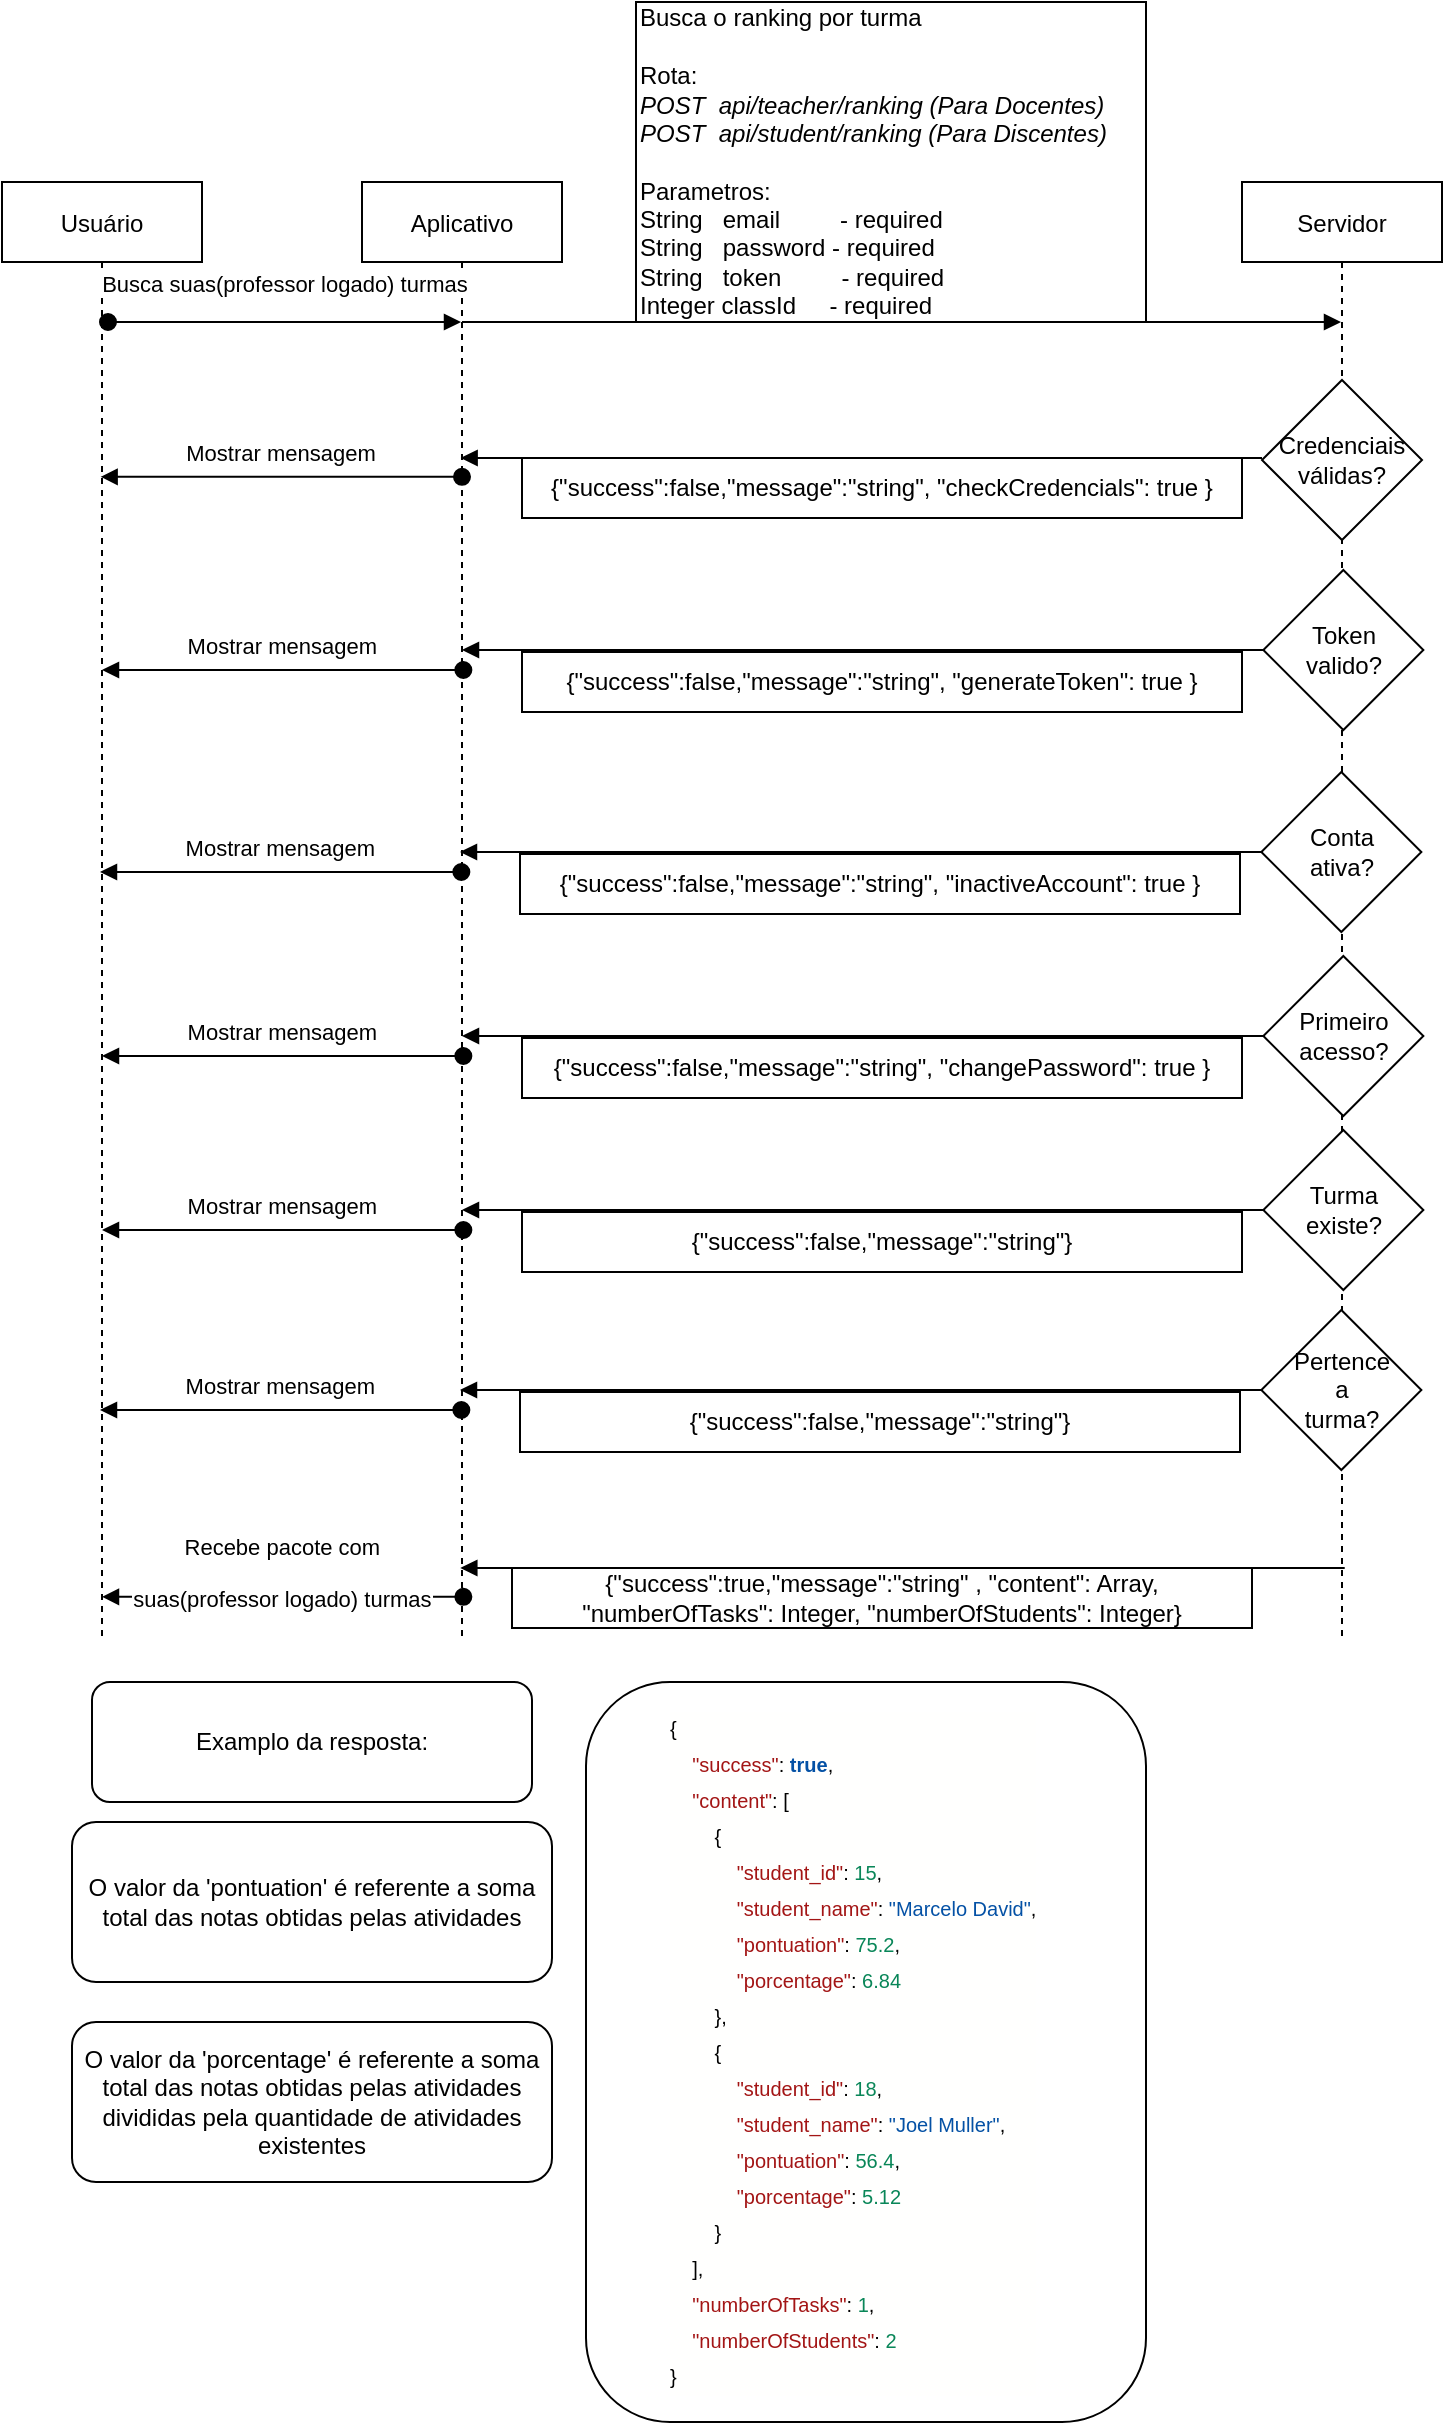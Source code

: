 <mxfile version="20.5.1" type="device"><diagram id="kgpKYQtTHZ0yAKxKKP6v" name="Page-1"><mxGraphModel dx="862" dy="456" grid="1" gridSize="10" guides="1" tooltips="1" connect="1" arrows="1" fold="1" page="1" pageScale="1" pageWidth="850" pageHeight="1100" math="0" shadow="0"><root><mxCell id="0"/><mxCell id="1" parent="0"/><mxCell id="3nuBFxr9cyL0pnOWT2aG-1" value="Aplicativo" style="shape=umlLifeline;perimeter=lifelinePerimeter;container=1;collapsible=0;recursiveResize=0;rounded=0;shadow=0;strokeWidth=1;" parent="1" vertex="1"><mxGeometry x="245" y="110" width="100" height="730" as="geometry"/></mxCell><mxCell id="pUs6Sb829u2Rozb_Bb8s-18" value="Mostrar mensagem&#xA;" style="verticalAlign=bottom;startArrow=oval;endArrow=block;startSize=8;shadow=0;strokeWidth=1;exitX=0.53;exitY=0.24;exitDx=0;exitDy=0;exitPerimeter=0;" parent="3nuBFxr9cyL0pnOWT2aG-1" edge="1"><mxGeometry y="10" relative="1" as="geometry"><mxPoint x="50.68" y="244.0" as="sourcePoint"/><mxPoint x="-129.996" y="244.0" as="targetPoint"/><mxPoint as="offset"/></mxGeometry></mxCell><mxCell id="3nuBFxr9cyL0pnOWT2aG-5" value="Servidor" style="shape=umlLifeline;perimeter=lifelinePerimeter;container=1;collapsible=0;recursiveResize=0;rounded=0;shadow=0;strokeWidth=1;" parent="1" vertex="1"><mxGeometry x="685" y="110" width="100" height="730" as="geometry"/></mxCell><mxCell id="pUs6Sb829u2Rozb_Bb8s-23" value="Mostrar mensagem&#xA;" style="verticalAlign=bottom;startArrow=oval;endArrow=block;startSize=8;shadow=0;strokeWidth=1;exitX=0.53;exitY=0.24;exitDx=0;exitDy=0;exitPerimeter=0;" parent="3nuBFxr9cyL0pnOWT2aG-5" edge="1"><mxGeometry y="10" relative="1" as="geometry"><mxPoint x="-389.32" y="437" as="sourcePoint"/><mxPoint x="-569.996" y="437" as="targetPoint"/><mxPoint as="offset"/></mxGeometry></mxCell><mxCell id="pUs6Sb829u2Rozb_Bb8s-24" value="&lt;div&gt;Primeiro&lt;/div&gt;&lt;div&gt;acesso?&lt;br&gt;&lt;/div&gt;" style="rhombus;whiteSpace=wrap;html=1;" parent="3nuBFxr9cyL0pnOWT2aG-5" vertex="1"><mxGeometry x="10.68" y="387" width="80" height="80" as="geometry"/></mxCell><mxCell id="pUs6Sb829u2Rozb_Bb8s-25" value="" style="verticalAlign=bottom;endArrow=block;shadow=0;strokeWidth=1;" parent="3nuBFxr9cyL0pnOWT2aG-5" edge="1"><mxGeometry relative="1" as="geometry"><mxPoint x="10.68" y="427" as="sourcePoint"/><mxPoint x="-389.996" y="427" as="targetPoint"/></mxGeometry></mxCell><mxCell id="pUs6Sb829u2Rozb_Bb8s-26" value="&lt;div align=&quot;center&quot;&gt;{&quot;success&quot;:false,&quot;message&quot;:&quot;string&quot;, &quot;changePassword&quot;: true }&lt;/div&gt;" style="rounded=0;whiteSpace=wrap;html=1;align=center;" parent="3nuBFxr9cyL0pnOWT2aG-5" vertex="1"><mxGeometry x="-360" y="428" width="360" height="30" as="geometry"/></mxCell><mxCell id="AwyXsEMvwIgaarqdo_h4-5" value="Mostrar mensagem&#xA;" style="verticalAlign=bottom;startArrow=oval;endArrow=block;startSize=8;shadow=0;strokeWidth=1;exitX=0.53;exitY=0.24;exitDx=0;exitDy=0;exitPerimeter=0;" edge="1" parent="3nuBFxr9cyL0pnOWT2aG-5"><mxGeometry y="10" relative="1" as="geometry"><mxPoint x="-389.32" y="524" as="sourcePoint"/><mxPoint x="-569.996" y="524" as="targetPoint"/><mxPoint as="offset"/></mxGeometry></mxCell><mxCell id="AwyXsEMvwIgaarqdo_h4-6" value="&lt;div&gt;Turma&lt;/div&gt;&lt;div&gt;existe?&lt;br&gt;&lt;/div&gt;" style="rhombus;whiteSpace=wrap;html=1;" vertex="1" parent="3nuBFxr9cyL0pnOWT2aG-5"><mxGeometry x="10.68" y="474" width="80" height="80" as="geometry"/></mxCell><mxCell id="AwyXsEMvwIgaarqdo_h4-7" value="" style="verticalAlign=bottom;endArrow=block;shadow=0;strokeWidth=1;" edge="1" parent="3nuBFxr9cyL0pnOWT2aG-5"><mxGeometry relative="1" as="geometry"><mxPoint x="10.68" y="514" as="sourcePoint"/><mxPoint x="-389.996" y="514" as="targetPoint"/></mxGeometry></mxCell><mxCell id="AwyXsEMvwIgaarqdo_h4-8" value="&lt;div align=&quot;center&quot;&gt;{&quot;success&quot;:false,&quot;message&quot;:&quot;string&quot;}&lt;/div&gt;" style="rounded=0;whiteSpace=wrap;html=1;align=center;" vertex="1" parent="3nuBFxr9cyL0pnOWT2aG-5"><mxGeometry x="-360" y="515" width="360" height="30" as="geometry"/></mxCell><mxCell id="pUs6Sb829u2Rozb_Bb8s-1" value="Usuário" style="shape=umlLifeline;perimeter=lifelinePerimeter;container=1;collapsible=0;recursiveResize=0;rounded=0;shadow=0;strokeWidth=1;" parent="1" vertex="1"><mxGeometry x="65" y="110" width="100" height="730" as="geometry"/></mxCell><mxCell id="3nuBFxr9cyL0pnOWT2aG-3" value="Busca suas(professor logado) turmas" style="verticalAlign=bottom;startArrow=oval;endArrow=block;startSize=8;shadow=0;strokeWidth=1;exitX=0.53;exitY=0.24;exitDx=0;exitDy=0;exitPerimeter=0;" parent="1" edge="1"><mxGeometry y="10" relative="1" as="geometry"><mxPoint x="118" y="180" as="sourcePoint"/><mxPoint x="294.5" y="180" as="targetPoint"/><mxPoint as="offset"/></mxGeometry></mxCell><mxCell id="pUs6Sb829u2Rozb_Bb8s-5" value="" style="verticalAlign=bottom;endArrow=block;shadow=0;strokeWidth=1;" parent="1" target="3nuBFxr9cyL0pnOWT2aG-5" edge="1"><mxGeometry relative="1" as="geometry"><mxPoint x="295" y="180.0" as="sourcePoint"/><mxPoint x="725" y="180.0" as="targetPoint"/></mxGeometry></mxCell><mxCell id="pUs6Sb829u2Rozb_Bb8s-6" value="&lt;div align=&quot;left&quot;&gt;Busca o ranking por turma&lt;br&gt;&lt;/div&gt;&lt;div align=&quot;left&quot;&gt;&lt;br&gt;&lt;/div&gt;&lt;div align=&quot;left&quot;&gt;Rota: &lt;br&gt;&lt;/div&gt;&lt;div align=&quot;left&quot;&gt;&lt;i&gt;POST&amp;nbsp; api/teacher/ranking (Para Docentes)&lt;/i&gt;&lt;/div&gt;&lt;div align=&quot;left&quot;&gt;&lt;i&gt;POST&amp;nbsp; api/student/ranking (Para Discentes)&lt;/i&gt;&lt;span style=&quot;color: rgb(33, 33, 33); font-family: Inter, OpenSans, Helvetica, Arial, sans-serif; font-size: 12px; font-style: normal; font-variant-ligatures: normal; font-variant-caps: normal; font-weight: 400; letter-spacing: normal; text-align: left; text-indent: 0px; text-transform: none; word-spacing: 0px; -webkit-text-stroke-width: 0px; background-color: rgb(255, 255, 255); text-decoration-thickness: initial; text-decoration-style: initial; text-decoration-color: initial; display: inline !important; float: none;&quot;&gt;&lt;/span&gt;&lt;/div&gt;&lt;div align=&quot;left&quot;&gt;&lt;br&gt;&lt;/div&gt;&lt;div align=&quot;left&quot;&gt;Parametros: &lt;br&gt;&lt;/div&gt;&lt;div align=&quot;left&quot;&gt;String&amp;nbsp;&amp;nbsp; email &amp;nbsp; &amp;nbsp; &amp;nbsp; &amp;nbsp; &lt;span style=&quot;&quot;&gt;&#9;&lt;/span&gt;- required&lt;br&gt;&lt;/div&gt;&lt;div align=&quot;left&quot;&gt;String&amp;nbsp;&amp;nbsp; password - required&lt;br&gt;&lt;/div&gt;&lt;div&gt;String&amp;nbsp;&amp;nbsp; token &lt;span style=&quot;&quot;&gt;&#9;&lt;/span&gt;&amp;nbsp;&amp;nbsp;&amp;nbsp;&amp;nbsp; &amp;nbsp;&amp;nbsp; - required&lt;/div&gt;&lt;div&gt;Integer classId&amp;nbsp;&amp;nbsp;&amp;nbsp;&amp;nbsp; - required&lt;br&gt;&lt;/div&gt;" style="rounded=0;whiteSpace=wrap;html=1;align=left;" parent="1" vertex="1"><mxGeometry x="382" y="20" width="255" height="160" as="geometry"/></mxCell><mxCell id="pUs6Sb829u2Rozb_Bb8s-11" value="&lt;div&gt;Credenciais&lt;/div&gt;&lt;div&gt;válidas?&lt;br&gt;&lt;/div&gt;" style="rhombus;whiteSpace=wrap;html=1;" parent="1" vertex="1"><mxGeometry x="695" y="209" width="80" height="80" as="geometry"/></mxCell><mxCell id="pUs6Sb829u2Rozb_Bb8s-12" value="" style="verticalAlign=bottom;endArrow=block;shadow=0;strokeWidth=1;" parent="1" edge="1"><mxGeometry relative="1" as="geometry"><mxPoint x="695" y="248" as="sourcePoint"/><mxPoint x="294.324" y="248" as="targetPoint"/></mxGeometry></mxCell><mxCell id="pUs6Sb829u2Rozb_Bb8s-13" value="&lt;div&gt;Token &lt;br&gt;&lt;/div&gt;&lt;div&gt;valido?&lt;/div&gt;" style="rhombus;whiteSpace=wrap;html=1;" parent="1" vertex="1"><mxGeometry x="695.68" y="304" width="80" height="80" as="geometry"/></mxCell><mxCell id="pUs6Sb829u2Rozb_Bb8s-14" value="" style="verticalAlign=bottom;endArrow=block;shadow=0;strokeWidth=1;" parent="1" edge="1"><mxGeometry relative="1" as="geometry"><mxPoint x="695.68" y="344" as="sourcePoint"/><mxPoint x="295.004" y="344" as="targetPoint"/></mxGeometry></mxCell><mxCell id="pUs6Sb829u2Rozb_Bb8s-15" value="&lt;div align=&quot;center&quot;&gt;{&quot;success&quot;:false,&quot;message&quot;:&quot;string&quot;, &quot;checkCredencials&quot;: true }&lt;/div&gt;" style="rounded=0;whiteSpace=wrap;html=1;align=center;" parent="1" vertex="1"><mxGeometry x="325" y="248" width="360" height="30" as="geometry"/></mxCell><mxCell id="pUs6Sb829u2Rozb_Bb8s-16" value="&lt;div align=&quot;center&quot;&gt;{&quot;success&quot;:true,&quot;message&quot;:&quot;string&quot; , &quot;content&quot;: Array, &quot;numberOfTasks&quot;: Integer, &quot;numberOfStudents&quot;: Integer}&lt;/div&gt;" style="rounded=0;whiteSpace=wrap;html=1;align=center;" parent="1" vertex="1"><mxGeometry x="320" y="803" width="370" height="30" as="geometry"/></mxCell><mxCell id="pUs6Sb829u2Rozb_Bb8s-17" value="Mostrar mensagem&#xA;" style="verticalAlign=bottom;startArrow=oval;endArrow=block;startSize=8;shadow=0;strokeWidth=1;exitX=0.53;exitY=0.24;exitDx=0;exitDy=0;exitPerimeter=0;" parent="1" edge="1"><mxGeometry y="10" relative="1" as="geometry"><mxPoint x="295" y="257.41" as="sourcePoint"/><mxPoint x="114.324" y="257.41" as="targetPoint"/><mxPoint as="offset"/></mxGeometry></mxCell><mxCell id="pUs6Sb829u2Rozb_Bb8s-19" value="" style="verticalAlign=bottom;endArrow=block;shadow=0;strokeWidth=1;" parent="1" edge="1"><mxGeometry relative="1" as="geometry"><mxPoint x="736.36" y="803" as="sourcePoint"/><mxPoint x="294.167" y="803" as="targetPoint"/></mxGeometry></mxCell><mxCell id="pUs6Sb829u2Rozb_Bb8s-20" value="&lt;div align=&quot;center&quot;&gt;{&quot;success&quot;:false,&quot;message&quot;:&quot;string&quot;, &quot;generateToken&quot;: true }&lt;/div&gt;" style="rounded=0;whiteSpace=wrap;html=1;align=center;" parent="1" vertex="1"><mxGeometry x="325" y="345" width="360" height="30" as="geometry"/></mxCell><mxCell id="pUs6Sb829u2Rozb_Bb8s-22" value="Recebe pacote com &#xA;&#xA;suas(professor logado) turmas" style="verticalAlign=bottom;startArrow=oval;endArrow=block;startSize=8;shadow=0;strokeWidth=1;exitX=0.53;exitY=0.24;exitDx=0;exitDy=0;exitPerimeter=0;" parent="1" edge="1"><mxGeometry y="10" relative="1" as="geometry"><mxPoint x="295.68" y="817.41" as="sourcePoint"/><mxPoint x="115.004" y="817.41" as="targetPoint"/><mxPoint as="offset"/></mxGeometry></mxCell><mxCell id="I8FqLnCaYAYajYZY-LLj-1" value="Mostrar mensagem&#xA;" style="verticalAlign=bottom;startArrow=oval;endArrow=block;startSize=8;shadow=0;strokeWidth=1;exitX=0.53;exitY=0.24;exitDx=0;exitDy=0;exitPerimeter=0;" parent="1" edge="1"><mxGeometry y="10" relative="1" as="geometry"><mxPoint x="294.68" y="455" as="sourcePoint"/><mxPoint x="114.004" y="455" as="targetPoint"/><mxPoint as="offset"/></mxGeometry></mxCell><mxCell id="I8FqLnCaYAYajYZY-LLj-2" value="&lt;div&gt;Conta &lt;br&gt;&lt;/div&gt;&lt;div&gt;ativa?&lt;/div&gt;" style="rhombus;whiteSpace=wrap;html=1;" parent="1" vertex="1"><mxGeometry x="694.68" y="405" width="80" height="80" as="geometry"/></mxCell><mxCell id="I8FqLnCaYAYajYZY-LLj-3" value="" style="verticalAlign=bottom;endArrow=block;shadow=0;strokeWidth=1;" parent="1" edge="1"><mxGeometry relative="1" as="geometry"><mxPoint x="694.68" y="445" as="sourcePoint"/><mxPoint x="294.004" y="445" as="targetPoint"/></mxGeometry></mxCell><mxCell id="I8FqLnCaYAYajYZY-LLj-4" value="&lt;div align=&quot;center&quot;&gt;{&quot;success&quot;:false,&quot;message&quot;:&quot;string&quot;, &quot;inactiveAccount&quot;: true }&lt;/div&gt;" style="rounded=0;whiteSpace=wrap;html=1;align=center;" parent="1" vertex="1"><mxGeometry x="324" y="446" width="360" height="30" as="geometry"/></mxCell><mxCell id="AwyXsEMvwIgaarqdo_h4-1" value="Mostrar mensagem&#xA;" style="verticalAlign=bottom;startArrow=oval;endArrow=block;startSize=8;shadow=0;strokeWidth=1;exitX=0.53;exitY=0.24;exitDx=0;exitDy=0;exitPerimeter=0;" edge="1" parent="1"><mxGeometry y="10" relative="1" as="geometry"><mxPoint x="294.68" y="724" as="sourcePoint"/><mxPoint x="114.004" y="724" as="targetPoint"/><mxPoint as="offset"/></mxGeometry></mxCell><mxCell id="AwyXsEMvwIgaarqdo_h4-2" value="&lt;div&gt;Pertence&lt;/div&gt;&lt;div&gt;a&lt;/div&gt;&lt;div&gt;turma?&lt;br&gt;&lt;/div&gt;" style="rhombus;whiteSpace=wrap;html=1;" vertex="1" parent="1"><mxGeometry x="694.68" y="674" width="80" height="80" as="geometry"/></mxCell><mxCell id="AwyXsEMvwIgaarqdo_h4-3" value="" style="verticalAlign=bottom;endArrow=block;shadow=0;strokeWidth=1;" edge="1" parent="1"><mxGeometry relative="1" as="geometry"><mxPoint x="694.68" y="714" as="sourcePoint"/><mxPoint x="294.004" y="714" as="targetPoint"/></mxGeometry></mxCell><mxCell id="AwyXsEMvwIgaarqdo_h4-4" value="&lt;div align=&quot;center&quot;&gt;{&quot;success&quot;:false,&quot;message&quot;:&quot;string&quot;}&lt;/div&gt;" style="rounded=0;whiteSpace=wrap;html=1;align=center;" vertex="1" parent="1"><mxGeometry x="324" y="715" width="360" height="30" as="geometry"/></mxCell><mxCell id="AwyXsEMvwIgaarqdo_h4-9" value="&lt;blockquote style=&quot;font-size: 10px;&quot;&gt;&lt;div style=&quot;color: rgb(0, 0, 0); background-color: rgb(255, 255, 254); font-weight: normal; line-height: 18px;&quot;&gt;&lt;div&gt;&lt;font style=&quot;font-size: 10px;&quot;&gt;&lt;span style=&quot;color: #000000;&quot;&gt;{&lt;/span&gt;&lt;/font&gt;&lt;/div&gt;&lt;div&gt;&lt;font style=&quot;font-size: 10px;&quot;&gt;&lt;span style=&quot;color: #000000;&quot;&gt;&amp;nbsp;&amp;nbsp;&amp;nbsp;&amp;nbsp;&lt;/span&gt;&lt;span style=&quot;color: #a31515;&quot;&gt;&quot;success&quot;&lt;/span&gt;&lt;span style=&quot;color: #000000;&quot;&gt;:&amp;nbsp;&lt;/span&gt;&lt;span style=&quot;color: #0451a5;font-weight: bold;&quot;&gt;true&lt;/span&gt;&lt;span style=&quot;color: #000000;&quot;&gt;,&lt;/span&gt;&lt;/font&gt;&lt;/div&gt;&lt;div&gt;&lt;font style=&quot;font-size: 10px;&quot;&gt;&lt;span style=&quot;color: #000000;&quot;&gt;&amp;nbsp;&amp;nbsp;&amp;nbsp;&amp;nbsp;&lt;/span&gt;&lt;span style=&quot;color: #a31515;&quot;&gt;&quot;content&quot;&lt;/span&gt;&lt;span style=&quot;color: #000000;&quot;&gt;:&amp;nbsp;[&lt;/span&gt;&lt;/font&gt;&lt;/div&gt;&lt;div&gt;&lt;font style=&quot;font-size: 10px;&quot;&gt;&lt;span style=&quot;color: #000000;&quot;&gt;&amp;nbsp;&amp;nbsp;&amp;nbsp;&amp;nbsp;&amp;nbsp;&amp;nbsp;&amp;nbsp;&amp;nbsp;{&lt;/span&gt;&lt;/font&gt;&lt;/div&gt;&lt;div&gt;&lt;font style=&quot;font-size: 10px;&quot;&gt;&lt;span style=&quot;color: #000000;&quot;&gt;&amp;nbsp;&amp;nbsp;&amp;nbsp;&amp;nbsp;&amp;nbsp;&amp;nbsp;&amp;nbsp;&amp;nbsp;&amp;nbsp;&amp;nbsp;&amp;nbsp;&amp;nbsp;&lt;/span&gt;&lt;span style=&quot;color: #a31515;&quot;&gt;&quot;student_id&quot;&lt;/span&gt;&lt;span style=&quot;color: #000000;&quot;&gt;:&amp;nbsp;&lt;/span&gt;&lt;span style=&quot;color: #098658;&quot;&gt;15&lt;/span&gt;&lt;span style=&quot;color: #000000;&quot;&gt;,&lt;/span&gt;&lt;/font&gt;&lt;/div&gt;&lt;div&gt;&lt;font style=&quot;font-size: 10px;&quot;&gt;&lt;span style=&quot;color: #000000;&quot;&gt;&amp;nbsp;&amp;nbsp;&amp;nbsp;&amp;nbsp;&amp;nbsp;&amp;nbsp;&amp;nbsp;&amp;nbsp;&amp;nbsp;&amp;nbsp;&amp;nbsp;&amp;nbsp;&lt;/span&gt;&lt;span style=&quot;color: #a31515;&quot;&gt;&quot;student_name&quot;&lt;/span&gt;&lt;span style=&quot;color: #000000;&quot;&gt;:&amp;nbsp;&lt;/span&gt;&lt;span style=&quot;color: #0451a5;&quot;&gt;&quot;Marcelo&amp;nbsp;David&quot;&lt;/span&gt;&lt;span style=&quot;color: #000000;&quot;&gt;,&lt;/span&gt;&lt;/font&gt;&lt;/div&gt;&lt;div&gt;&lt;font style=&quot;font-size: 10px;&quot;&gt;&lt;span style=&quot;color: #000000;&quot;&gt;&amp;nbsp;&amp;nbsp;&amp;nbsp;&amp;nbsp;&amp;nbsp;&amp;nbsp;&amp;nbsp;&amp;nbsp;&amp;nbsp;&amp;nbsp;&amp;nbsp;&amp;nbsp;&lt;/span&gt;&lt;span style=&quot;color: #a31515;&quot;&gt;&quot;pontuation&quot;&lt;/span&gt;&lt;span style=&quot;color: #000000;&quot;&gt;: &lt;/span&gt;&lt;span style=&quot;color: #098658;&quot;&gt;75.2&lt;/span&gt;&lt;span style=&quot;color: #000000;&quot;&gt;,&lt;/span&gt;&lt;span style=&quot;color: #000000;&quot;&gt;&lt;/span&gt;&lt;span style=&quot;color: #000000;&quot;&gt;&lt;/span&gt;&lt;/font&gt;&lt;/div&gt;&lt;div&gt;&lt;font style=&quot;font-size: 10px;&quot;&gt;&lt;span style=&quot;color: #000000;&quot;&gt;&amp;nbsp;&amp;nbsp;&amp;nbsp;&amp;nbsp;&amp;nbsp;&amp;nbsp;&amp;nbsp;&amp;nbsp;&amp;nbsp;&amp;nbsp;&amp;nbsp;&amp;nbsp;&lt;/span&gt;&lt;span style=&quot;color: #a31515;&quot;&gt;&quot;porcentage&quot;&lt;/span&gt;&lt;span style=&quot;color: #000000;&quot;&gt;: &lt;/span&gt;&lt;span style=&quot;color: #098658;&quot;&gt;6.84&lt;/span&gt;&lt;/font&gt;&lt;/div&gt;&lt;div&gt;&lt;font style=&quot;font-size: 10px;&quot;&gt;&lt;span style=&quot;color: #000000;&quot;&gt;&amp;nbsp;&amp;nbsp;&amp;nbsp;&amp;nbsp;&amp;nbsp;&amp;nbsp;&amp;nbsp;&amp;nbsp;},&lt;/span&gt;&lt;/font&gt;&lt;/div&gt;&lt;div&gt;&lt;font style=&quot;font-size: 10px;&quot;&gt;&lt;span style=&quot;color: #000000;&quot;&gt;&amp;nbsp;&amp;nbsp;&amp;nbsp;&amp;nbsp;&amp;nbsp;&amp;nbsp;&amp;nbsp;&amp;nbsp;{&lt;/span&gt;&lt;/font&gt;&lt;/div&gt;&lt;div&gt;&lt;font style=&quot;font-size: 10px;&quot;&gt;&lt;span style=&quot;color: #000000;&quot;&gt;&amp;nbsp;&amp;nbsp;&amp;nbsp;&amp;nbsp;&amp;nbsp;&amp;nbsp;&amp;nbsp;&amp;nbsp;&amp;nbsp;&amp;nbsp;&amp;nbsp;&amp;nbsp;&lt;/span&gt;&lt;span style=&quot;color: #a31515;&quot;&gt;&quot;student_id&quot;&lt;/span&gt;&lt;span style=&quot;color: #000000;&quot;&gt;:&amp;nbsp;&lt;/span&gt;&lt;span style=&quot;color: #098658;&quot;&gt;18&lt;/span&gt;&lt;span style=&quot;color: #000000;&quot;&gt;,&lt;/span&gt;&lt;/font&gt;&lt;/div&gt;&lt;div&gt;&lt;font style=&quot;font-size: 10px;&quot;&gt;&lt;span style=&quot;color: #000000;&quot;&gt;&amp;nbsp;&amp;nbsp;&amp;nbsp;&amp;nbsp;&amp;nbsp;&amp;nbsp;&amp;nbsp;&amp;nbsp;&amp;nbsp;&amp;nbsp;&amp;nbsp;&amp;nbsp;&lt;/span&gt;&lt;span style=&quot;color: #a31515;&quot;&gt;&quot;student_name&quot;&lt;/span&gt;&lt;span style=&quot;color: #000000;&quot;&gt;:&amp;nbsp;&lt;/span&gt;&lt;span style=&quot;color: #0451a5;&quot;&gt;&quot;Joel&amp;nbsp;Muller&quot;&lt;/span&gt;&lt;span style=&quot;color: #000000;&quot;&gt;,&lt;/span&gt;&lt;/font&gt;&lt;/div&gt;&lt;div&gt;&lt;font style=&quot;font-size: 10px;&quot;&gt;&lt;span style=&quot;color: #000000;&quot;&gt;&amp;nbsp;&amp;nbsp;&amp;nbsp;&amp;nbsp;&amp;nbsp;&amp;nbsp;&amp;nbsp;&amp;nbsp;&amp;nbsp;&amp;nbsp;&amp;nbsp;&amp;nbsp;&lt;/span&gt;&lt;span style=&quot;color: #a31515;&quot;&gt;&quot;pontuation&quot;&lt;/span&gt;&lt;span style=&quot;color: #000000;&quot;&gt;: &lt;/span&gt;&lt;span style=&quot;color: #098658;&quot;&gt;56.4&lt;/span&gt;&lt;span style=&quot;color: #000000;&quot;&gt;,&lt;/span&gt;&lt;/font&gt;&lt;/div&gt;&lt;div&gt;&lt;font style=&quot;font-size: 10px;&quot;&gt;&lt;span style=&quot;color: #000000;&quot;&gt;&amp;nbsp;&amp;nbsp;&amp;nbsp;&amp;nbsp;&amp;nbsp;&amp;nbsp;&amp;nbsp;&amp;nbsp;&amp;nbsp;&amp;nbsp;&amp;nbsp;&amp;nbsp;&lt;/span&gt;&lt;span style=&quot;color: #a31515;&quot;&gt;&quot;porcentage&quot;&lt;/span&gt;&lt;span style=&quot;color: #000000;&quot;&gt;: &lt;/span&gt;&lt;span style=&quot;color: #098658;&quot;&gt;5.12&lt;/span&gt;&lt;/font&gt;&lt;/div&gt;&lt;div&gt;&lt;font style=&quot;font-size: 10px;&quot;&gt;&lt;span style=&quot;color: #000000;&quot;&gt;&amp;nbsp;&amp;nbsp;&amp;nbsp;&amp;nbsp;&amp;nbsp;&amp;nbsp;&amp;nbsp;&amp;nbsp;}&lt;/span&gt;&lt;/font&gt;&lt;/div&gt;&lt;div&gt;&lt;font style=&quot;font-size: 10px;&quot;&gt;&lt;span style=&quot;color: #000000;&quot;&gt;&amp;nbsp;&amp;nbsp;&amp;nbsp;&amp;nbsp;],&lt;/span&gt;&lt;/font&gt;&lt;/div&gt;&lt;div&gt;&lt;font style=&quot;font-size: 10px;&quot;&gt;&lt;span style=&quot;color: #000000;&quot;&gt;&amp;nbsp;&amp;nbsp;&amp;nbsp;&amp;nbsp;&lt;/span&gt;&lt;span style=&quot;color: #a31515;&quot;&gt;&quot;numberOfTasks&quot;&lt;/span&gt;&lt;span style=&quot;color: #000000;&quot;&gt;:&amp;nbsp;&lt;/span&gt;&lt;span style=&quot;color: #098658;&quot;&gt;1&lt;/span&gt;&lt;span style=&quot;color: #000000;&quot;&gt;,&lt;/span&gt;&lt;/font&gt;&lt;/div&gt;&lt;div&gt;&lt;font style=&quot;font-size: 10px;&quot;&gt;&lt;span style=&quot;color: #000000;&quot;&gt;&amp;nbsp;&amp;nbsp;&amp;nbsp;&amp;nbsp;&lt;/span&gt;&lt;span style=&quot;color: #a31515;&quot;&gt;&quot;numberOfStudents&quot;&lt;/span&gt;&lt;span style=&quot;color: #000000;&quot;&gt;:&amp;nbsp;&lt;/span&gt;&lt;span style=&quot;color: #098658;&quot;&gt;2&lt;/span&gt;&lt;/font&gt;&lt;/div&gt;&lt;div&gt;&lt;font style=&quot;font-size: 10px;&quot;&gt;&lt;span style=&quot;color: #000000;&quot;&gt;}&lt;/span&gt;&lt;/font&gt;&lt;/div&gt;&lt;/div&gt;&lt;/blockquote&gt;" style="rounded=1;whiteSpace=wrap;html=1;align=left;" vertex="1" parent="1"><mxGeometry x="357" y="860" width="280" height="370" as="geometry"/></mxCell><mxCell id="AwyXsEMvwIgaarqdo_h4-10" value="Examplo da resposta:" style="rounded=1;whiteSpace=wrap;html=1;" vertex="1" parent="1"><mxGeometry x="110" y="860" width="220" height="60" as="geometry"/></mxCell><mxCell id="AwyXsEMvwIgaarqdo_h4-11" value="O valor da 'pontuation' é referente a soma total das notas obtidas pelas atividades" style="rounded=1;whiteSpace=wrap;html=1;" vertex="1" parent="1"><mxGeometry x="100" y="930" width="240" height="80" as="geometry"/></mxCell><mxCell id="AwyXsEMvwIgaarqdo_h4-12" value="O valor da 'porcentage' é referente a soma total das notas obtidas pelas atividades divididas pela quantidade de atividades existentes" style="rounded=1;whiteSpace=wrap;html=1;" vertex="1" parent="1"><mxGeometry x="100" y="1030" width="240" height="80" as="geometry"/></mxCell></root></mxGraphModel></diagram></mxfile>